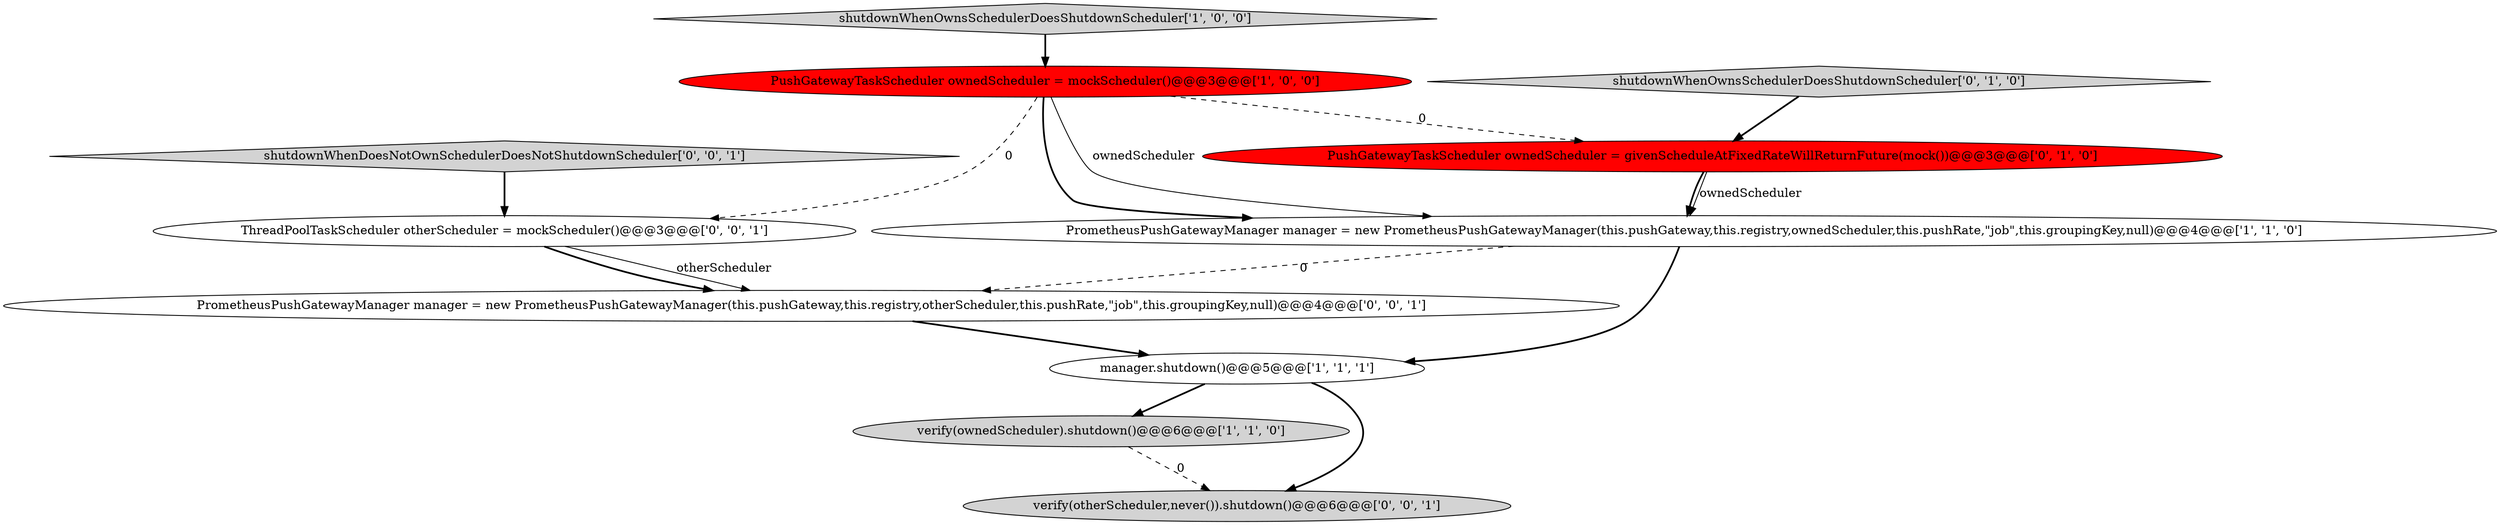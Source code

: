 digraph {
4 [style = filled, label = "verify(ownedScheduler).shutdown()@@@6@@@['1', '1', '0']", fillcolor = lightgray, shape = ellipse image = "AAA0AAABBB1BBB"];
6 [style = filled, label = "shutdownWhenOwnsSchedulerDoesShutdownScheduler['0', '1', '0']", fillcolor = lightgray, shape = diamond image = "AAA0AAABBB2BBB"];
5 [style = filled, label = "PushGatewayTaskScheduler ownedScheduler = givenScheduleAtFixedRateWillReturnFuture(mock())@@@3@@@['0', '1', '0']", fillcolor = red, shape = ellipse image = "AAA1AAABBB2BBB"];
2 [style = filled, label = "shutdownWhenOwnsSchedulerDoesShutdownScheduler['1', '0', '0']", fillcolor = lightgray, shape = diamond image = "AAA0AAABBB1BBB"];
9 [style = filled, label = "shutdownWhenDoesNotOwnSchedulerDoesNotShutdownScheduler['0', '0', '1']", fillcolor = lightgray, shape = diamond image = "AAA0AAABBB3BBB"];
8 [style = filled, label = "verify(otherScheduler,never()).shutdown()@@@6@@@['0', '0', '1']", fillcolor = lightgray, shape = ellipse image = "AAA0AAABBB3BBB"];
10 [style = filled, label = "ThreadPoolTaskScheduler otherScheduler = mockScheduler()@@@3@@@['0', '0', '1']", fillcolor = white, shape = ellipse image = "AAA0AAABBB3BBB"];
7 [style = filled, label = "PrometheusPushGatewayManager manager = new PrometheusPushGatewayManager(this.pushGateway,this.registry,otherScheduler,this.pushRate,\"job\",this.groupingKey,null)@@@4@@@['0', '0', '1']", fillcolor = white, shape = ellipse image = "AAA0AAABBB3BBB"];
3 [style = filled, label = "PrometheusPushGatewayManager manager = new PrometheusPushGatewayManager(this.pushGateway,this.registry,ownedScheduler,this.pushRate,\"job\",this.groupingKey,null)@@@4@@@['1', '1', '0']", fillcolor = white, shape = ellipse image = "AAA0AAABBB1BBB"];
1 [style = filled, label = "PushGatewayTaskScheduler ownedScheduler = mockScheduler()@@@3@@@['1', '0', '0']", fillcolor = red, shape = ellipse image = "AAA1AAABBB1BBB"];
0 [style = filled, label = "manager.shutdown()@@@5@@@['1', '1', '1']", fillcolor = white, shape = ellipse image = "AAA0AAABBB1BBB"];
5->3 [style = solid, label="ownedScheduler"];
1->3 [style = bold, label=""];
5->3 [style = bold, label=""];
6->5 [style = bold, label=""];
7->0 [style = bold, label=""];
1->5 [style = dashed, label="0"];
1->10 [style = dashed, label="0"];
9->10 [style = bold, label=""];
4->8 [style = dashed, label="0"];
10->7 [style = solid, label="otherScheduler"];
0->4 [style = bold, label=""];
3->7 [style = dashed, label="0"];
10->7 [style = bold, label=""];
1->3 [style = solid, label="ownedScheduler"];
2->1 [style = bold, label=""];
3->0 [style = bold, label=""];
0->8 [style = bold, label=""];
}
